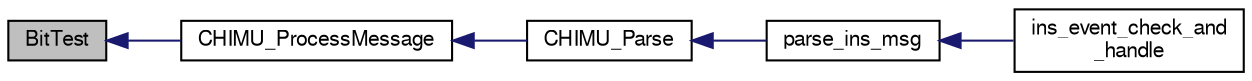 digraph "BitTest"
{
  edge [fontname="FreeSans",fontsize="10",labelfontname="FreeSans",labelfontsize="10"];
  node [fontname="FreeSans",fontsize="10",shape=record];
  rankdir="LR";
  Node1 [label="BitTest",height=0.2,width=0.4,color="black", fillcolor="grey75", style="filled", fontcolor="black"];
  Node1 -> Node2 [dir="back",color="midnightblue",fontsize="10",style="solid",fontname="FreeSans"];
  Node2 [label="CHIMU_ProcessMessage",height=0.2,width=0.4,color="black", fillcolor="white", style="filled",URL="$imu__chimu_8h.html#a18b09515aee60d52a79df0c4b05d934d"];
  Node2 -> Node3 [dir="back",color="midnightblue",fontsize="10",style="solid",fontname="FreeSans"];
  Node3 [label="CHIMU_Parse",height=0.2,width=0.4,color="black", fillcolor="white", style="filled",URL="$imu__chimu_8h.html#a7ac39179eecc107f50d9730a179b1827"];
  Node3 -> Node4 [dir="back",color="midnightblue",fontsize="10",style="solid",fontname="FreeSans"];
  Node4 [label="parse_ins_msg",height=0.2,width=0.4,color="black", fillcolor="white", style="filled",URL="$ins__module_8h.html#a8cb976f9e02352af6815c51a4b18faec"];
  Node4 -> Node5 [dir="back",color="midnightblue",fontsize="10",style="solid",fontname="FreeSans"];
  Node5 [label="ins_event_check_and\l_handle",height=0.2,width=0.4,color="black", fillcolor="white", style="filled",URL="$ins__module_8h.html#ac34266139fe4658afe3bd0992441431a",tooltip="!SITL "];
}
